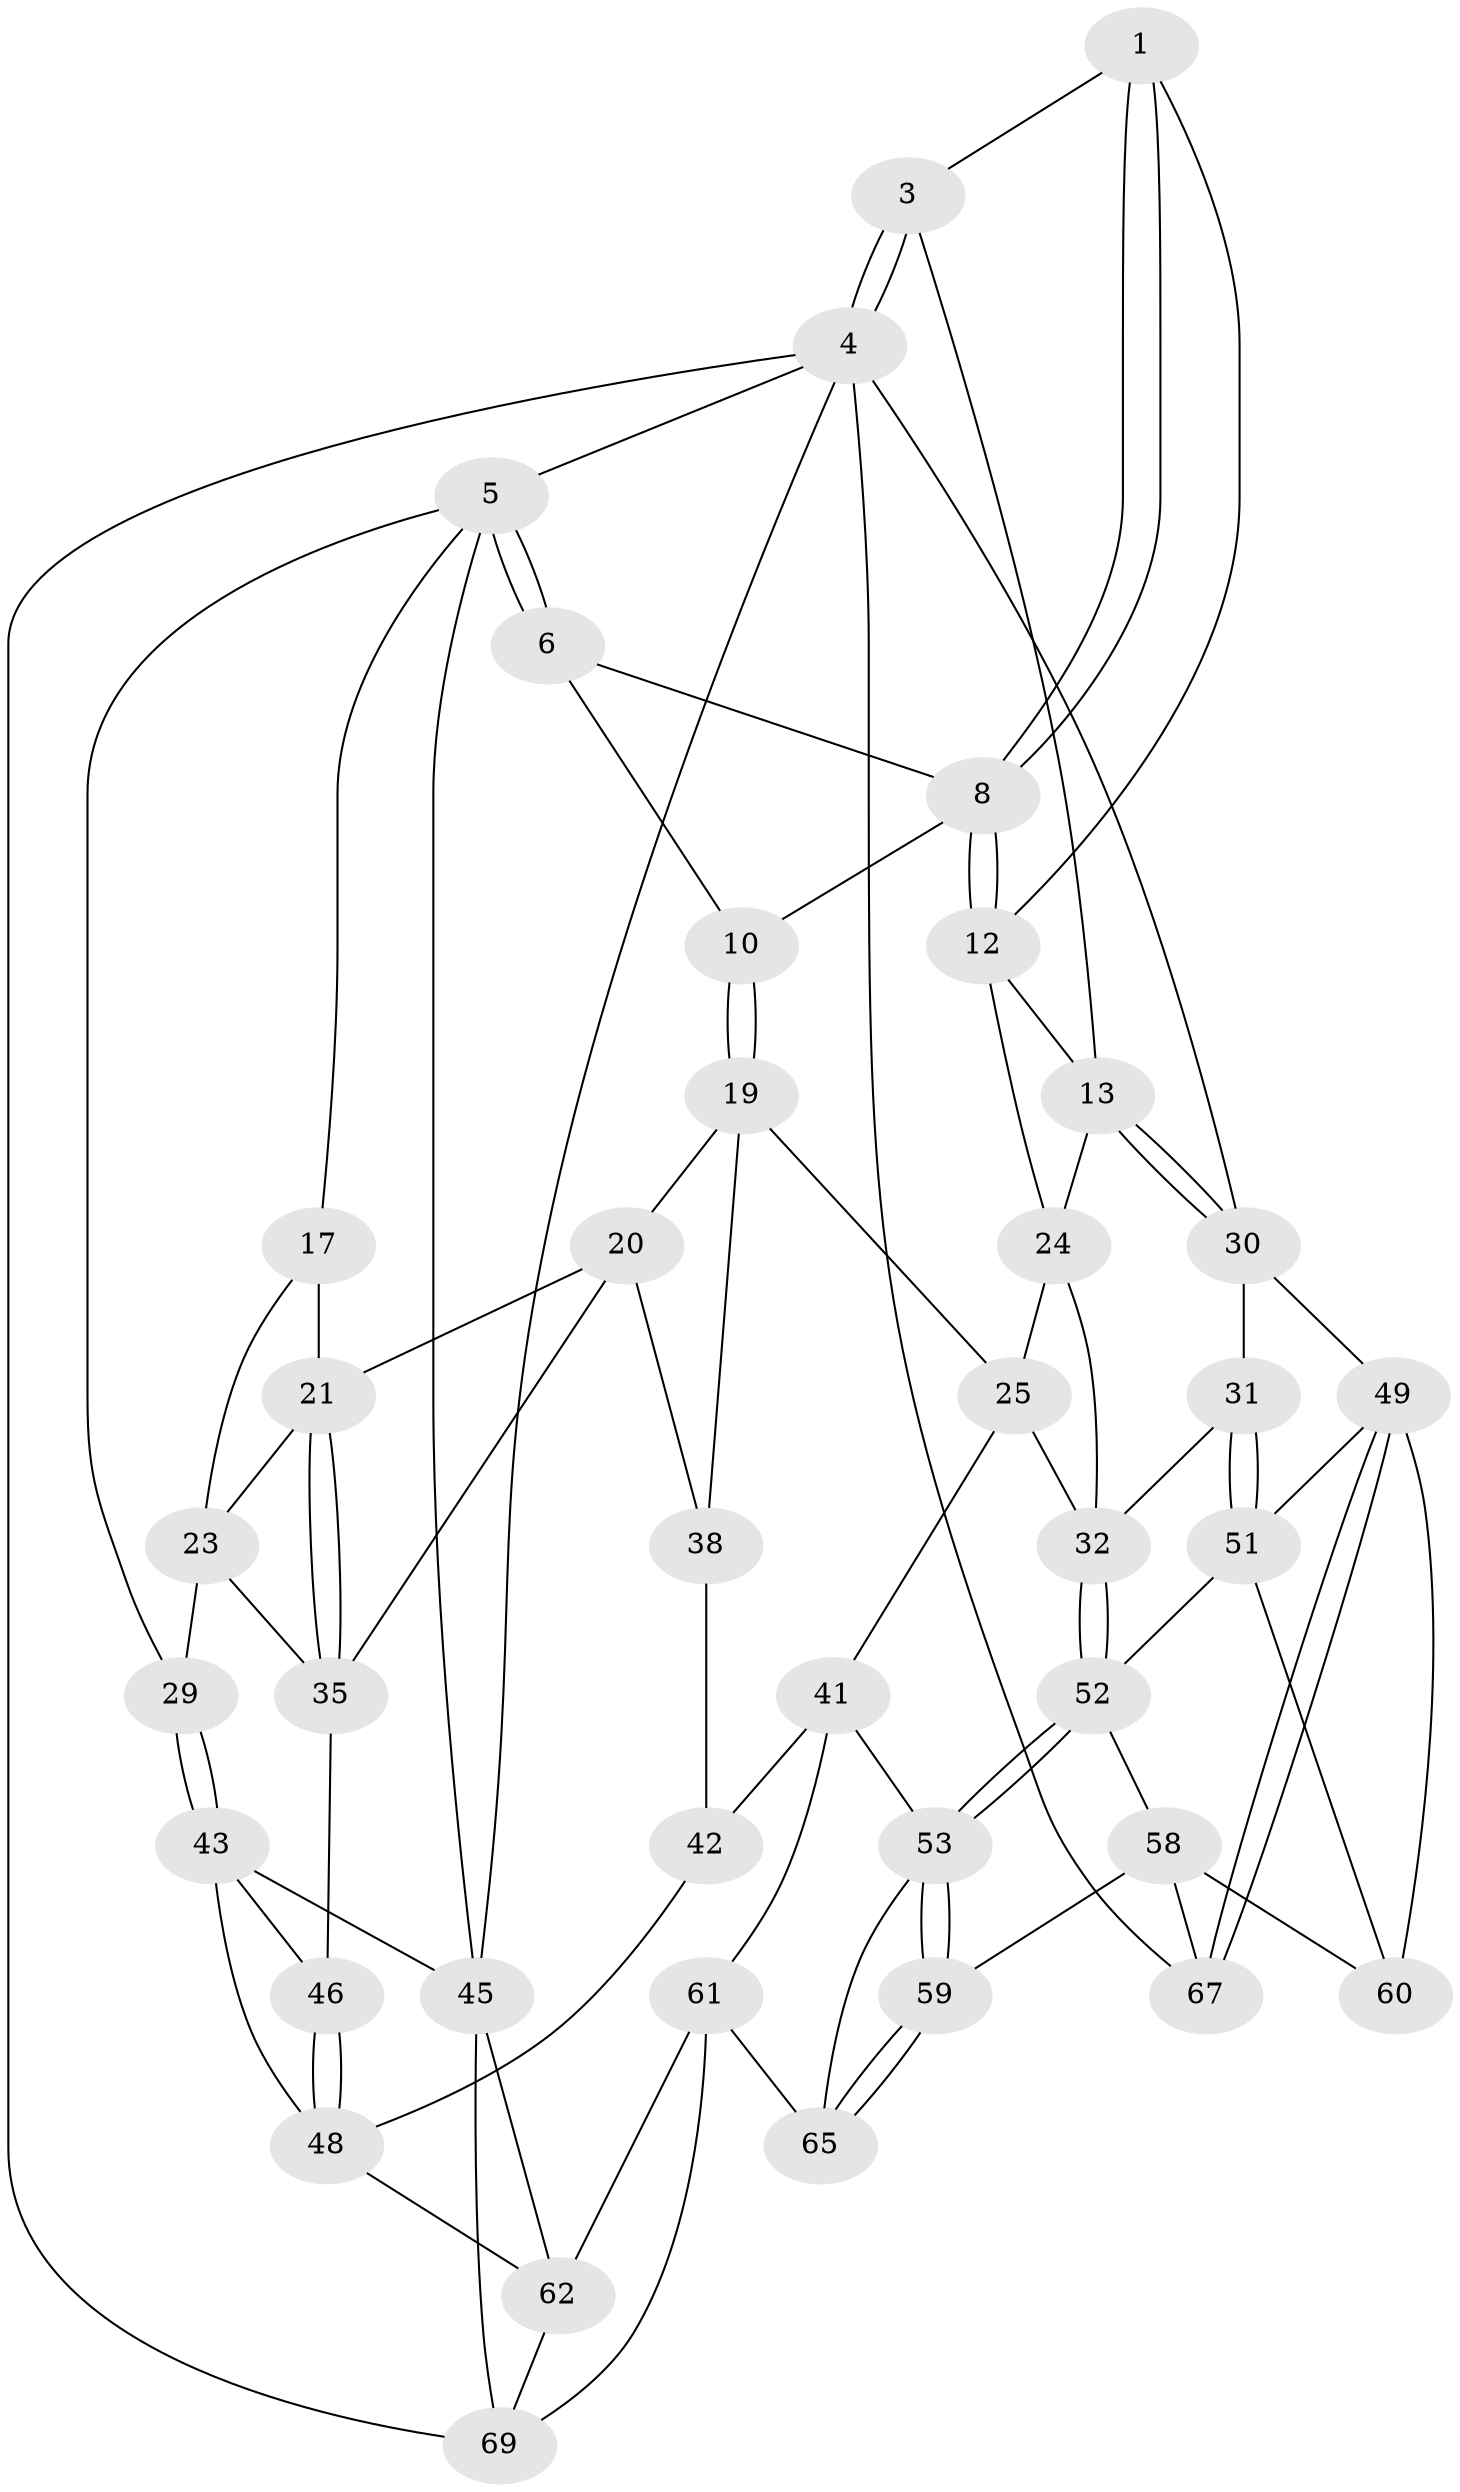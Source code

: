 // original degree distribution, {3: 0.041666666666666664, 4: 0.2361111111111111, 5: 0.4861111111111111, 6: 0.2361111111111111}
// Generated by graph-tools (version 1.1) at 2025/42/03/06/25 10:42:34]
// undirected, 40 vertices, 90 edges
graph export_dot {
graph [start="1"]
  node [color=gray90,style=filled];
  1 [pos="+0.3207953204287225+0",super="+2"];
  3 [pos="+0.8854391233335827+0"];
  4 [pos="+1+0",super="+68"];
  5 [pos="+0+0",super="+16"];
  6 [pos="+0.20569705099879387+0",super="+7"];
  8 [pos="+0.47228138320010055+0.16280809557080037",super="+9"];
  10 [pos="+0.30228353261032337+0.280772226995272",super="+11"];
  12 [pos="+0.5859414240517141+0.18549379668968055",super="+15"];
  13 [pos="+0.8697482312757535+0.23748141569156503",super="+14"];
  17 [pos="+0+0.020085310077611284",super="+18"];
  19 [pos="+0.30001231064146444+0.2951344138059173",super="+26"];
  20 [pos="+0.2126461253783169+0.3263749451974573",super="+36"];
  21 [pos="+0.10355421362371678+0.3167956627708988",super="+22"];
  23 [pos="+0.08572946990703803+0.3058388176368864",super="+28"];
  24 [pos="+0.584584462336343+0.24686791870389843",super="+27"];
  25 [pos="+0.40168511782722643+0.36701321409967336",super="+40"];
  29 [pos="+0+0.3182413954215834"];
  30 [pos="+0.9683426218346942+0.36490118766234386",super="+34"];
  31 [pos="+0.8550129905896274+0.4606173959513813"];
  32 [pos="+0.6434007808908929+0.4577978719891714",super="+33"];
  35 [pos="+0.07581748666821052+0.4217773592716138",super="+37"];
  38 [pos="+0.3022235520698716+0.4323672183839588",super="+39"];
  41 [pos="+0.46997536389427197+0.5549768085297132",super="+55"];
  42 [pos="+0.3801552863170796+0.5454991567019003",super="+47"];
  43 [pos="+0+0.5517936430023633",super="+44"];
  45 [pos="+0+1",super="+71"];
  46 [pos="+0+0.5423263482399678"];
  48 [pos="+0.20030573925279263+0.7094998714178402",super="+63"];
  49 [pos="+1+0.8383964312864477",super="+50"];
  51 [pos="+0.8546599429274447+0.5211611465308454",super="+56"];
  52 [pos="+0.6674935536826085+0.5777719605508961",super="+57"];
  53 [pos="+0.6243871027459386+0.6362273579571192",super="+54"];
  58 [pos="+0.7064783741642365+0.7764783298059752",super="+64"];
  59 [pos="+0.6776171076508334+0.7819228039987616"];
  60 [pos="+0.797403232198653+0.7422886065828128"];
  61 [pos="+0.36566751087898075+0.8062043889916957",super="+66"];
  62 [pos="+0.35933372579650225+0.8083800671268261",super="+70"];
  65 [pos="+0.6277959409775534+0.8021972208202235"];
  67 [pos="+1+1"];
  69 [pos="+0.6459578799295521+1",super="+72"];
  1 -- 8;
  1 -- 8;
  1 -- 3;
  1 -- 12;
  3 -- 4;
  3 -- 4;
  3 -- 13;
  4 -- 5;
  4 -- 30;
  4 -- 69;
  4 -- 67;
  4 -- 45;
  5 -- 6;
  5 -- 6;
  5 -- 45;
  5 -- 17;
  5 -- 29;
  6 -- 8;
  6 -- 10;
  8 -- 12;
  8 -- 12;
  8 -- 10;
  10 -- 19;
  10 -- 19;
  12 -- 24;
  12 -- 13;
  13 -- 30;
  13 -- 30;
  13 -- 24;
  17 -- 23;
  17 -- 21;
  19 -- 20;
  19 -- 25;
  19 -- 38;
  20 -- 21;
  20 -- 35;
  20 -- 38;
  21 -- 35;
  21 -- 35;
  21 -- 23;
  23 -- 35;
  23 -- 29;
  24 -- 25;
  24 -- 32;
  25 -- 32;
  25 -- 41;
  29 -- 43;
  29 -- 43;
  30 -- 31;
  30 -- 49;
  31 -- 32;
  31 -- 51;
  31 -- 51;
  32 -- 52;
  32 -- 52;
  35 -- 46;
  38 -- 42 [weight=2];
  41 -- 42;
  41 -- 61;
  41 -- 53;
  42 -- 48;
  43 -- 46;
  43 -- 48;
  43 -- 45;
  45 -- 69;
  45 -- 62;
  46 -- 48;
  46 -- 48;
  48 -- 62;
  49 -- 67;
  49 -- 67;
  49 -- 51;
  49 -- 60;
  51 -- 60;
  51 -- 52;
  52 -- 53;
  52 -- 53;
  52 -- 58;
  53 -- 59;
  53 -- 59;
  53 -- 65;
  58 -- 59;
  58 -- 67;
  58 -- 60;
  59 -- 65;
  59 -- 65;
  61 -- 62;
  61 -- 65;
  61 -- 69;
  62 -- 69;
}
